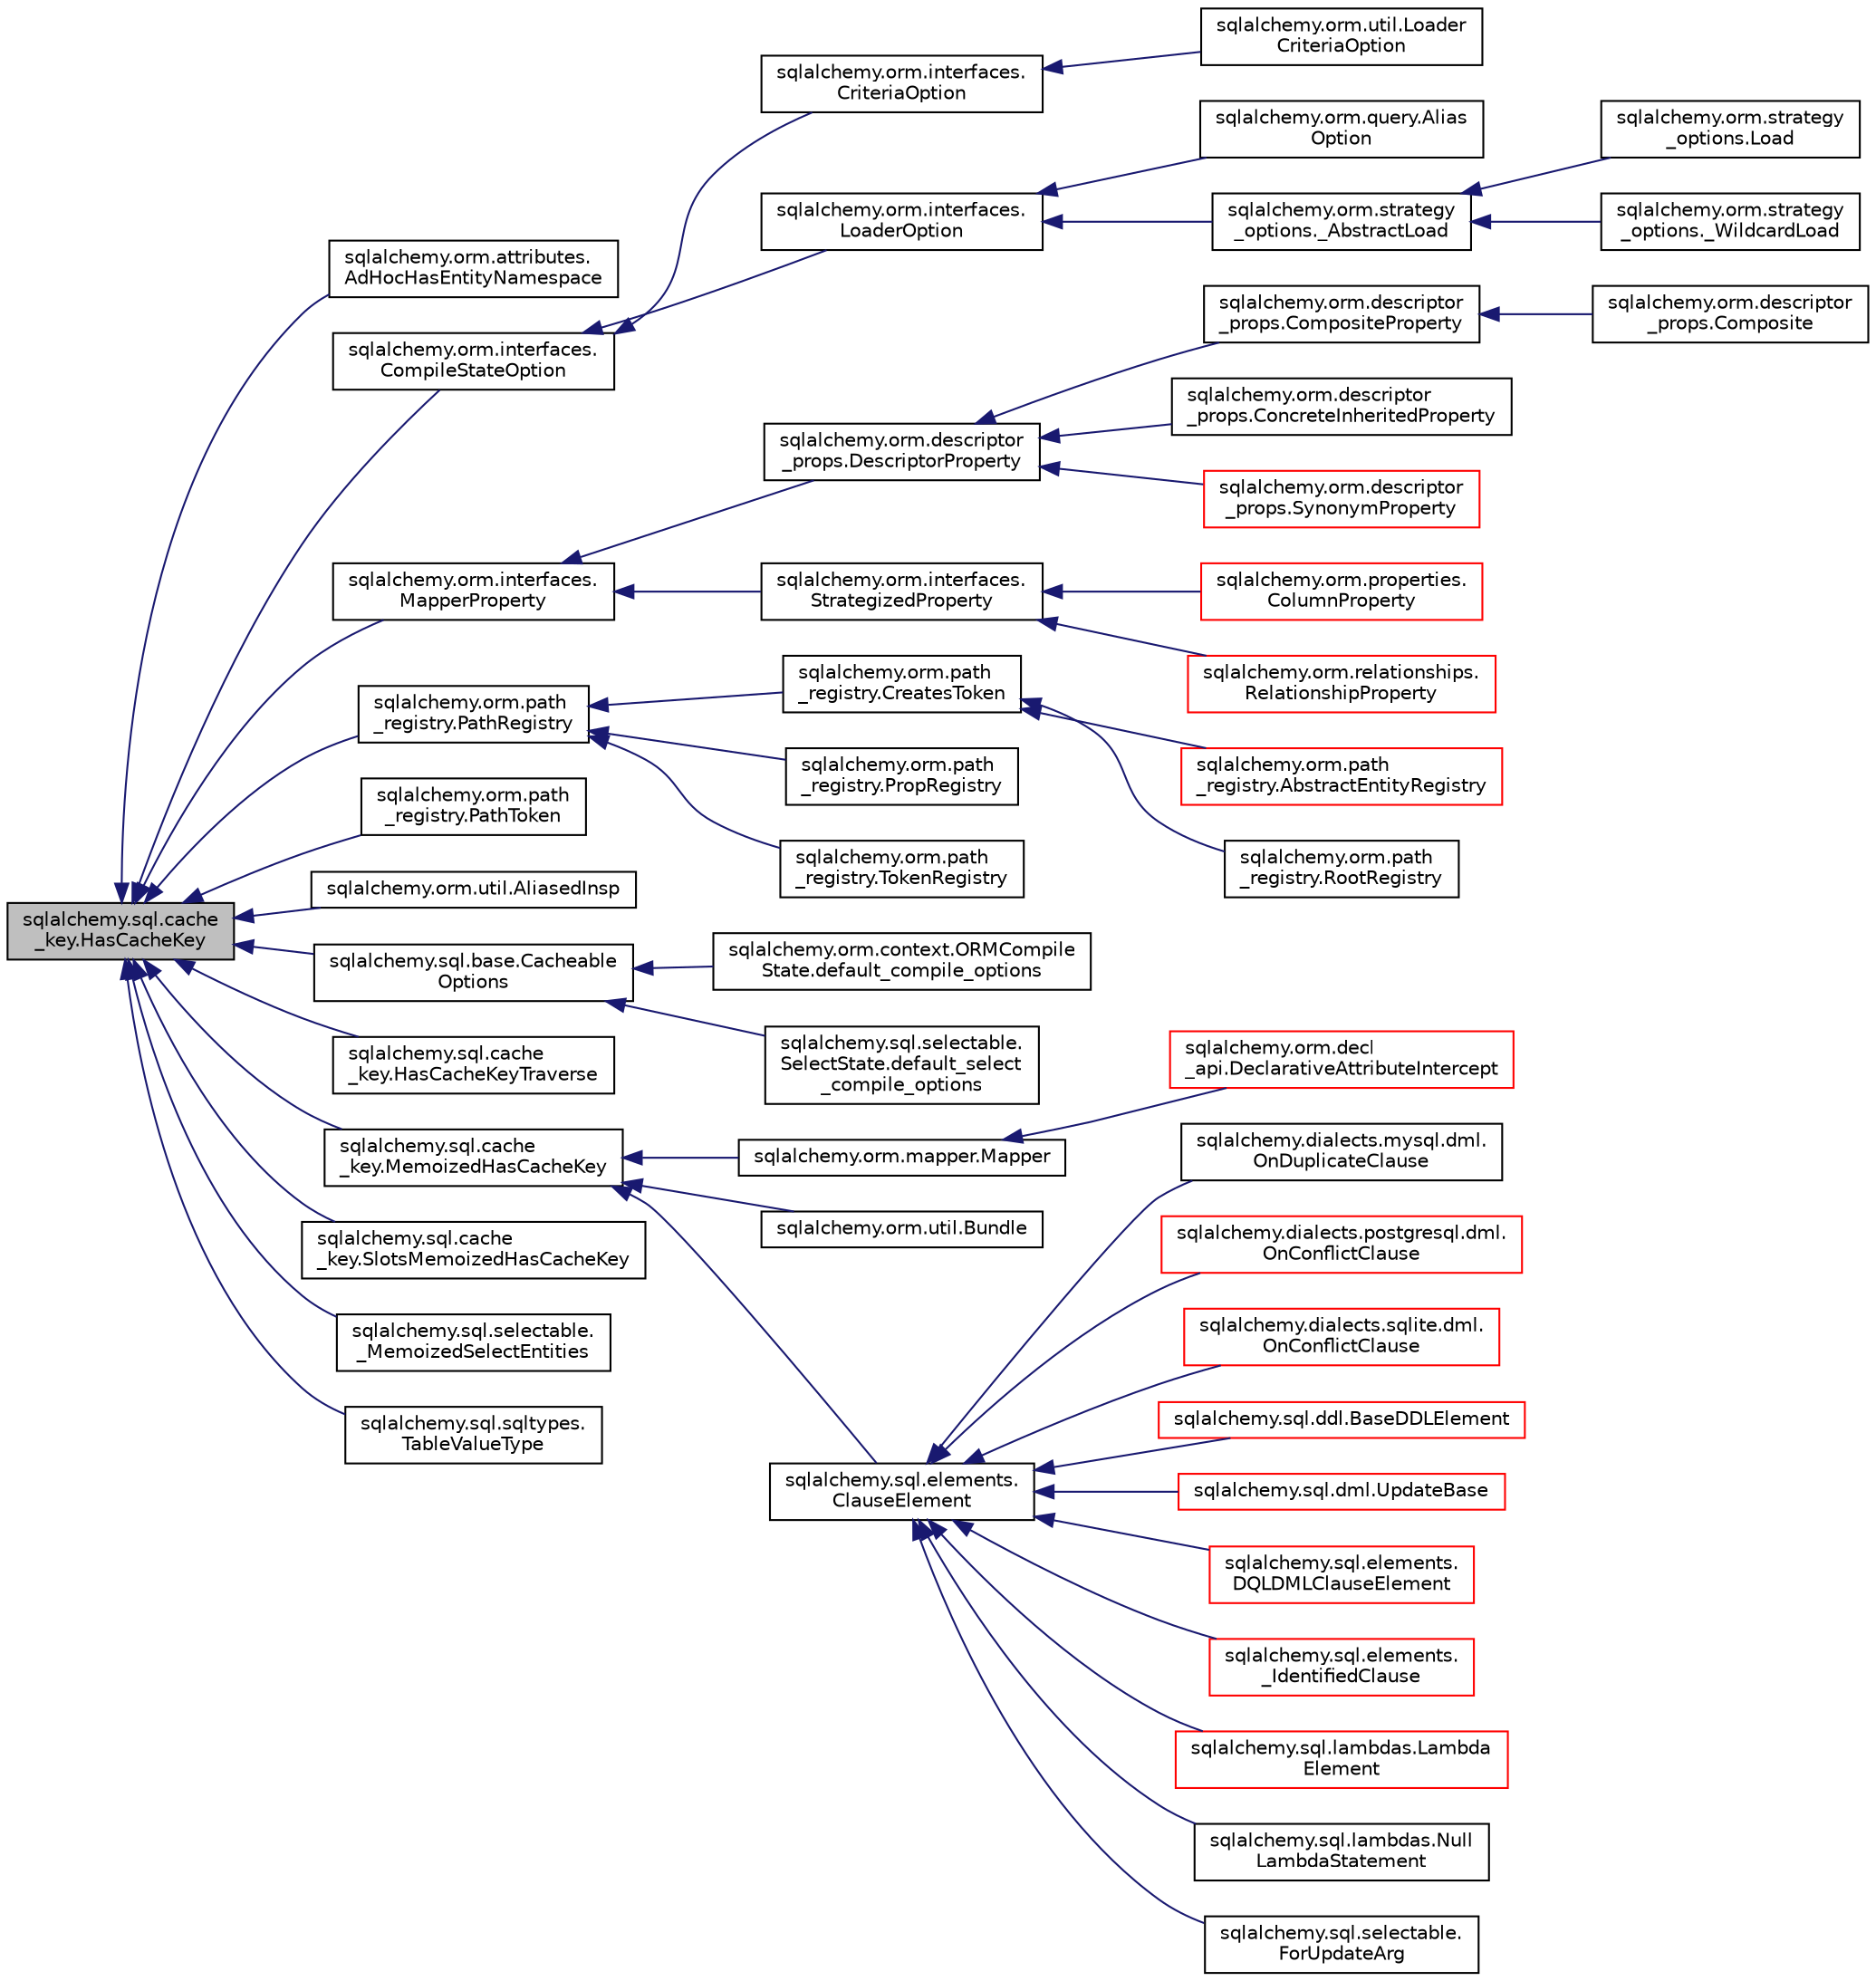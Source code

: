 digraph "sqlalchemy.sql.cache_key.HasCacheKey"
{
 // LATEX_PDF_SIZE
  edge [fontname="Helvetica",fontsize="10",labelfontname="Helvetica",labelfontsize="10"];
  node [fontname="Helvetica",fontsize="10",shape=record];
  rankdir="LR";
  Node1 [label="sqlalchemy.sql.cache\l_key.HasCacheKey",height=0.2,width=0.4,color="black", fillcolor="grey75", style="filled", fontcolor="black",tooltip=" "];
  Node1 -> Node2 [dir="back",color="midnightblue",fontsize="10",style="solid",fontname="Helvetica"];
  Node2 [label="sqlalchemy.orm.attributes.\lAdHocHasEntityNamespace",height=0.2,width=0.4,color="black", fillcolor="white", style="filled",URL="$classsqlalchemy_1_1orm_1_1attributes_1_1AdHocHasEntityNamespace.html",tooltip=" "];
  Node1 -> Node3 [dir="back",color="midnightblue",fontsize="10",style="solid",fontname="Helvetica"];
  Node3 [label="sqlalchemy.orm.interfaces.\lCompileStateOption",height=0.2,width=0.4,color="black", fillcolor="white", style="filled",URL="$classsqlalchemy_1_1orm_1_1interfaces_1_1CompileStateOption.html",tooltip=" "];
  Node3 -> Node4 [dir="back",color="midnightblue",fontsize="10",style="solid",fontname="Helvetica"];
  Node4 [label="sqlalchemy.orm.interfaces.\lCriteriaOption",height=0.2,width=0.4,color="black", fillcolor="white", style="filled",URL="$classsqlalchemy_1_1orm_1_1interfaces_1_1CriteriaOption.html",tooltip=" "];
  Node4 -> Node5 [dir="back",color="midnightblue",fontsize="10",style="solid",fontname="Helvetica"];
  Node5 [label="sqlalchemy.orm.util.Loader\lCriteriaOption",height=0.2,width=0.4,color="black", fillcolor="white", style="filled",URL="$classsqlalchemy_1_1orm_1_1util_1_1LoaderCriteriaOption.html",tooltip=" "];
  Node3 -> Node6 [dir="back",color="midnightblue",fontsize="10",style="solid",fontname="Helvetica"];
  Node6 [label="sqlalchemy.orm.interfaces.\lLoaderOption",height=0.2,width=0.4,color="black", fillcolor="white", style="filled",URL="$classsqlalchemy_1_1orm_1_1interfaces_1_1LoaderOption.html",tooltip=" "];
  Node6 -> Node7 [dir="back",color="midnightblue",fontsize="10",style="solid",fontname="Helvetica"];
  Node7 [label="sqlalchemy.orm.query.Alias\lOption",height=0.2,width=0.4,color="black", fillcolor="white", style="filled",URL="$classsqlalchemy_1_1orm_1_1query_1_1AliasOption.html",tooltip=" "];
  Node6 -> Node8 [dir="back",color="midnightblue",fontsize="10",style="solid",fontname="Helvetica"];
  Node8 [label="sqlalchemy.orm.strategy\l_options._AbstractLoad",height=0.2,width=0.4,color="black", fillcolor="white", style="filled",URL="$classsqlalchemy_1_1orm_1_1strategy__options_1_1__AbstractLoad.html",tooltip=" "];
  Node8 -> Node9 [dir="back",color="midnightblue",fontsize="10",style="solid",fontname="Helvetica"];
  Node9 [label="sqlalchemy.orm.strategy\l_options.Load",height=0.2,width=0.4,color="black", fillcolor="white", style="filled",URL="$classsqlalchemy_1_1orm_1_1strategy__options_1_1Load.html",tooltip=" "];
  Node8 -> Node10 [dir="back",color="midnightblue",fontsize="10",style="solid",fontname="Helvetica"];
  Node10 [label="sqlalchemy.orm.strategy\l_options._WildcardLoad",height=0.2,width=0.4,color="black", fillcolor="white", style="filled",URL="$classsqlalchemy_1_1orm_1_1strategy__options_1_1__WildcardLoad.html",tooltip=" "];
  Node1 -> Node11 [dir="back",color="midnightblue",fontsize="10",style="solid",fontname="Helvetica"];
  Node11 [label="sqlalchemy.orm.interfaces.\lMapperProperty",height=0.2,width=0.4,color="black", fillcolor="white", style="filled",URL="$classsqlalchemy_1_1orm_1_1interfaces_1_1MapperProperty.html",tooltip=" "];
  Node11 -> Node12 [dir="back",color="midnightblue",fontsize="10",style="solid",fontname="Helvetica"];
  Node12 [label="sqlalchemy.orm.descriptor\l_props.DescriptorProperty",height=0.2,width=0.4,color="black", fillcolor="white", style="filled",URL="$classsqlalchemy_1_1orm_1_1descriptor__props_1_1DescriptorProperty.html",tooltip=" "];
  Node12 -> Node13 [dir="back",color="midnightblue",fontsize="10",style="solid",fontname="Helvetica"];
  Node13 [label="sqlalchemy.orm.descriptor\l_props.CompositeProperty",height=0.2,width=0.4,color="black", fillcolor="white", style="filled",URL="$classsqlalchemy_1_1orm_1_1descriptor__props_1_1CompositeProperty.html",tooltip=" "];
  Node13 -> Node14 [dir="back",color="midnightblue",fontsize="10",style="solid",fontname="Helvetica"];
  Node14 [label="sqlalchemy.orm.descriptor\l_props.Composite",height=0.2,width=0.4,color="black", fillcolor="white", style="filled",URL="$classsqlalchemy_1_1orm_1_1descriptor__props_1_1Composite.html",tooltip=" "];
  Node12 -> Node15 [dir="back",color="midnightblue",fontsize="10",style="solid",fontname="Helvetica"];
  Node15 [label="sqlalchemy.orm.descriptor\l_props.ConcreteInheritedProperty",height=0.2,width=0.4,color="black", fillcolor="white", style="filled",URL="$classsqlalchemy_1_1orm_1_1descriptor__props_1_1ConcreteInheritedProperty.html",tooltip=" "];
  Node12 -> Node16 [dir="back",color="midnightblue",fontsize="10",style="solid",fontname="Helvetica"];
  Node16 [label="sqlalchemy.orm.descriptor\l_props.SynonymProperty",height=0.2,width=0.4,color="red", fillcolor="white", style="filled",URL="$classsqlalchemy_1_1orm_1_1descriptor__props_1_1SynonymProperty.html",tooltip=" "];
  Node11 -> Node18 [dir="back",color="midnightblue",fontsize="10",style="solid",fontname="Helvetica"];
  Node18 [label="sqlalchemy.orm.interfaces.\lStrategizedProperty",height=0.2,width=0.4,color="black", fillcolor="white", style="filled",URL="$classsqlalchemy_1_1orm_1_1interfaces_1_1StrategizedProperty.html",tooltip=" "];
  Node18 -> Node19 [dir="back",color="midnightblue",fontsize="10",style="solid",fontname="Helvetica"];
  Node19 [label="sqlalchemy.orm.properties.\lColumnProperty",height=0.2,width=0.4,color="red", fillcolor="white", style="filled",URL="$classsqlalchemy_1_1orm_1_1properties_1_1ColumnProperty.html",tooltip=" "];
  Node18 -> Node21 [dir="back",color="midnightblue",fontsize="10",style="solid",fontname="Helvetica"];
  Node21 [label="sqlalchemy.orm.relationships.\lRelationshipProperty",height=0.2,width=0.4,color="red", fillcolor="white", style="filled",URL="$classsqlalchemy_1_1orm_1_1relationships_1_1RelationshipProperty.html",tooltip=" "];
  Node1 -> Node23 [dir="back",color="midnightblue",fontsize="10",style="solid",fontname="Helvetica"];
  Node23 [label="sqlalchemy.orm.path\l_registry.PathRegistry",height=0.2,width=0.4,color="black", fillcolor="white", style="filled",URL="$classsqlalchemy_1_1orm_1_1path__registry_1_1PathRegistry.html",tooltip=" "];
  Node23 -> Node24 [dir="back",color="midnightblue",fontsize="10",style="solid",fontname="Helvetica"];
  Node24 [label="sqlalchemy.orm.path\l_registry.CreatesToken",height=0.2,width=0.4,color="black", fillcolor="white", style="filled",URL="$classsqlalchemy_1_1orm_1_1path__registry_1_1CreatesToken.html",tooltip=" "];
  Node24 -> Node25 [dir="back",color="midnightblue",fontsize="10",style="solid",fontname="Helvetica"];
  Node25 [label="sqlalchemy.orm.path\l_registry.AbstractEntityRegistry",height=0.2,width=0.4,color="red", fillcolor="white", style="filled",URL="$classsqlalchemy_1_1orm_1_1path__registry_1_1AbstractEntityRegistry.html",tooltip=" "];
  Node24 -> Node28 [dir="back",color="midnightblue",fontsize="10",style="solid",fontname="Helvetica"];
  Node28 [label="sqlalchemy.orm.path\l_registry.RootRegistry",height=0.2,width=0.4,color="black", fillcolor="white", style="filled",URL="$classsqlalchemy_1_1orm_1_1path__registry_1_1RootRegistry.html",tooltip=" "];
  Node23 -> Node29 [dir="back",color="midnightblue",fontsize="10",style="solid",fontname="Helvetica"];
  Node29 [label="sqlalchemy.orm.path\l_registry.PropRegistry",height=0.2,width=0.4,color="black", fillcolor="white", style="filled",URL="$classsqlalchemy_1_1orm_1_1path__registry_1_1PropRegistry.html",tooltip=" "];
  Node23 -> Node30 [dir="back",color="midnightblue",fontsize="10",style="solid",fontname="Helvetica"];
  Node30 [label="sqlalchemy.orm.path\l_registry.TokenRegistry",height=0.2,width=0.4,color="black", fillcolor="white", style="filled",URL="$classsqlalchemy_1_1orm_1_1path__registry_1_1TokenRegistry.html",tooltip=" "];
  Node1 -> Node31 [dir="back",color="midnightblue",fontsize="10",style="solid",fontname="Helvetica"];
  Node31 [label="sqlalchemy.orm.path\l_registry.PathToken",height=0.2,width=0.4,color="black", fillcolor="white", style="filled",URL="$classsqlalchemy_1_1orm_1_1path__registry_1_1PathToken.html",tooltip=" "];
  Node1 -> Node32 [dir="back",color="midnightblue",fontsize="10",style="solid",fontname="Helvetica"];
  Node32 [label="sqlalchemy.orm.util.AliasedInsp",height=0.2,width=0.4,color="black", fillcolor="white", style="filled",URL="$classsqlalchemy_1_1orm_1_1util_1_1AliasedInsp.html",tooltip=" "];
  Node1 -> Node33 [dir="back",color="midnightblue",fontsize="10",style="solid",fontname="Helvetica"];
  Node33 [label="sqlalchemy.sql.base.Cacheable\lOptions",height=0.2,width=0.4,color="black", fillcolor="white", style="filled",URL="$classsqlalchemy_1_1sql_1_1base_1_1CacheableOptions.html",tooltip=" "];
  Node33 -> Node34 [dir="back",color="midnightblue",fontsize="10",style="solid",fontname="Helvetica"];
  Node34 [label="sqlalchemy.orm.context.ORMCompile\lState.default_compile_options",height=0.2,width=0.4,color="black", fillcolor="white", style="filled",URL="$classsqlalchemy_1_1orm_1_1context_1_1ORMCompileState_1_1default__compile__options.html",tooltip=" "];
  Node33 -> Node35 [dir="back",color="midnightblue",fontsize="10",style="solid",fontname="Helvetica"];
  Node35 [label="sqlalchemy.sql.selectable.\lSelectState.default_select\l_compile_options",height=0.2,width=0.4,color="black", fillcolor="white", style="filled",URL="$classsqlalchemy_1_1sql_1_1selectable_1_1SelectState_1_1default__select__compile__options.html",tooltip=" "];
  Node1 -> Node36 [dir="back",color="midnightblue",fontsize="10",style="solid",fontname="Helvetica"];
  Node36 [label="sqlalchemy.sql.cache\l_key.HasCacheKeyTraverse",height=0.2,width=0.4,color="black", fillcolor="white", style="filled",URL="$classsqlalchemy_1_1sql_1_1cache__key_1_1HasCacheKeyTraverse.html",tooltip=" "];
  Node1 -> Node37 [dir="back",color="midnightblue",fontsize="10",style="solid",fontname="Helvetica"];
  Node37 [label="sqlalchemy.sql.cache\l_key.MemoizedHasCacheKey",height=0.2,width=0.4,color="black", fillcolor="white", style="filled",URL="$classsqlalchemy_1_1sql_1_1cache__key_1_1MemoizedHasCacheKey.html",tooltip=" "];
  Node37 -> Node38 [dir="back",color="midnightblue",fontsize="10",style="solid",fontname="Helvetica"];
  Node38 [label="sqlalchemy.orm.mapper.Mapper",height=0.2,width=0.4,color="black", fillcolor="white", style="filled",URL="$classsqlalchemy_1_1orm_1_1mapper_1_1Mapper.html",tooltip=" "];
  Node38 -> Node39 [dir="back",color="midnightblue",fontsize="10",style="solid",fontname="Helvetica"];
  Node39 [label="sqlalchemy.orm.decl\l_api.DeclarativeAttributeIntercept",height=0.2,width=0.4,color="red", fillcolor="white", style="filled",URL="$classsqlalchemy_1_1orm_1_1decl__api_1_1DeclarativeAttributeIntercept.html",tooltip=" "];
  Node37 -> Node44 [dir="back",color="midnightblue",fontsize="10",style="solid",fontname="Helvetica"];
  Node44 [label="sqlalchemy.orm.util.Bundle",height=0.2,width=0.4,color="black", fillcolor="white", style="filled",URL="$classsqlalchemy_1_1orm_1_1util_1_1Bundle.html",tooltip=" "];
  Node37 -> Node45 [dir="back",color="midnightblue",fontsize="10",style="solid",fontname="Helvetica"];
  Node45 [label="sqlalchemy.sql.elements.\lClauseElement",height=0.2,width=0.4,color="black", fillcolor="white", style="filled",URL="$classsqlalchemy_1_1sql_1_1elements_1_1ClauseElement.html",tooltip=" "];
  Node45 -> Node46 [dir="back",color="midnightblue",fontsize="10",style="solid",fontname="Helvetica"];
  Node46 [label="sqlalchemy.dialects.mysql.dml.\lOnDuplicateClause",height=0.2,width=0.4,color="black", fillcolor="white", style="filled",URL="$classsqlalchemy_1_1dialects_1_1mysql_1_1dml_1_1OnDuplicateClause.html",tooltip=" "];
  Node45 -> Node47 [dir="back",color="midnightblue",fontsize="10",style="solid",fontname="Helvetica"];
  Node47 [label="sqlalchemy.dialects.postgresql.dml.\lOnConflictClause",height=0.2,width=0.4,color="red", fillcolor="white", style="filled",URL="$classsqlalchemy_1_1dialects_1_1postgresql_1_1dml_1_1OnConflictClause.html",tooltip=" "];
  Node45 -> Node50 [dir="back",color="midnightblue",fontsize="10",style="solid",fontname="Helvetica"];
  Node50 [label="sqlalchemy.dialects.sqlite.dml.\lOnConflictClause",height=0.2,width=0.4,color="red", fillcolor="white", style="filled",URL="$classsqlalchemy_1_1dialects_1_1sqlite_1_1dml_1_1OnConflictClause.html",tooltip=" "];
  Node45 -> Node53 [dir="back",color="midnightblue",fontsize="10",style="solid",fontname="Helvetica"];
  Node53 [label="sqlalchemy.sql.ddl.BaseDDLElement",height=0.2,width=0.4,color="red", fillcolor="white", style="filled",URL="$classsqlalchemy_1_1sql_1_1ddl_1_1BaseDDLElement.html",tooltip=" "];
  Node45 -> Node82 [dir="back",color="midnightblue",fontsize="10",style="solid",fontname="Helvetica"];
  Node82 [label="sqlalchemy.sql.dml.UpdateBase",height=0.2,width=0.4,color="red", fillcolor="white", style="filled",URL="$classsqlalchemy_1_1sql_1_1dml_1_1UpdateBase.html",tooltip=" "];
  Node45 -> Node90 [dir="back",color="midnightblue",fontsize="10",style="solid",fontname="Helvetica"];
  Node90 [label="sqlalchemy.sql.elements.\lDQLDMLClauseElement",height=0.2,width=0.4,color="red", fillcolor="white", style="filled",URL="$classsqlalchemy_1_1sql_1_1elements_1_1DQLDMLClauseElement.html",tooltip=" "];
  Node45 -> Node204 [dir="back",color="midnightblue",fontsize="10",style="solid",fontname="Helvetica"];
  Node204 [label="sqlalchemy.sql.elements.\l_IdentifiedClause",height=0.2,width=0.4,color="red", fillcolor="white", style="filled",URL="$classsqlalchemy_1_1sql_1_1elements_1_1__IdentifiedClause.html",tooltip=" "];
  Node45 -> Node208 [dir="back",color="midnightblue",fontsize="10",style="solid",fontname="Helvetica"];
  Node208 [label="sqlalchemy.sql.lambdas.Lambda\lElement",height=0.2,width=0.4,color="red", fillcolor="white", style="filled",URL="$classsqlalchemy_1_1sql_1_1lambdas_1_1LambdaElement.html",tooltip=" "];
  Node45 -> Node212 [dir="back",color="midnightblue",fontsize="10",style="solid",fontname="Helvetica"];
  Node212 [label="sqlalchemy.sql.lambdas.Null\lLambdaStatement",height=0.2,width=0.4,color="black", fillcolor="white", style="filled",URL="$classsqlalchemy_1_1sql_1_1lambdas_1_1NullLambdaStatement.html",tooltip=" "];
  Node45 -> Node213 [dir="back",color="midnightblue",fontsize="10",style="solid",fontname="Helvetica"];
  Node213 [label="sqlalchemy.sql.selectable.\lForUpdateArg",height=0.2,width=0.4,color="black", fillcolor="white", style="filled",URL="$classsqlalchemy_1_1sql_1_1selectable_1_1ForUpdateArg.html",tooltip=" "];
  Node1 -> Node214 [dir="back",color="midnightblue",fontsize="10",style="solid",fontname="Helvetica"];
  Node214 [label="sqlalchemy.sql.cache\l_key.SlotsMemoizedHasCacheKey",height=0.2,width=0.4,color="black", fillcolor="white", style="filled",URL="$classsqlalchemy_1_1sql_1_1cache__key_1_1SlotsMemoizedHasCacheKey.html",tooltip=" "];
  Node1 -> Node215 [dir="back",color="midnightblue",fontsize="10",style="solid",fontname="Helvetica"];
  Node215 [label="sqlalchemy.sql.selectable.\l_MemoizedSelectEntities",height=0.2,width=0.4,color="black", fillcolor="white", style="filled",URL="$classsqlalchemy_1_1sql_1_1selectable_1_1__MemoizedSelectEntities.html",tooltip=" "];
  Node1 -> Node216 [dir="back",color="midnightblue",fontsize="10",style="solid",fontname="Helvetica"];
  Node216 [label="sqlalchemy.sql.sqltypes.\lTableValueType",height=0.2,width=0.4,color="black", fillcolor="white", style="filled",URL="$classsqlalchemy_1_1sql_1_1sqltypes_1_1TableValueType.html",tooltip=" "];
}
